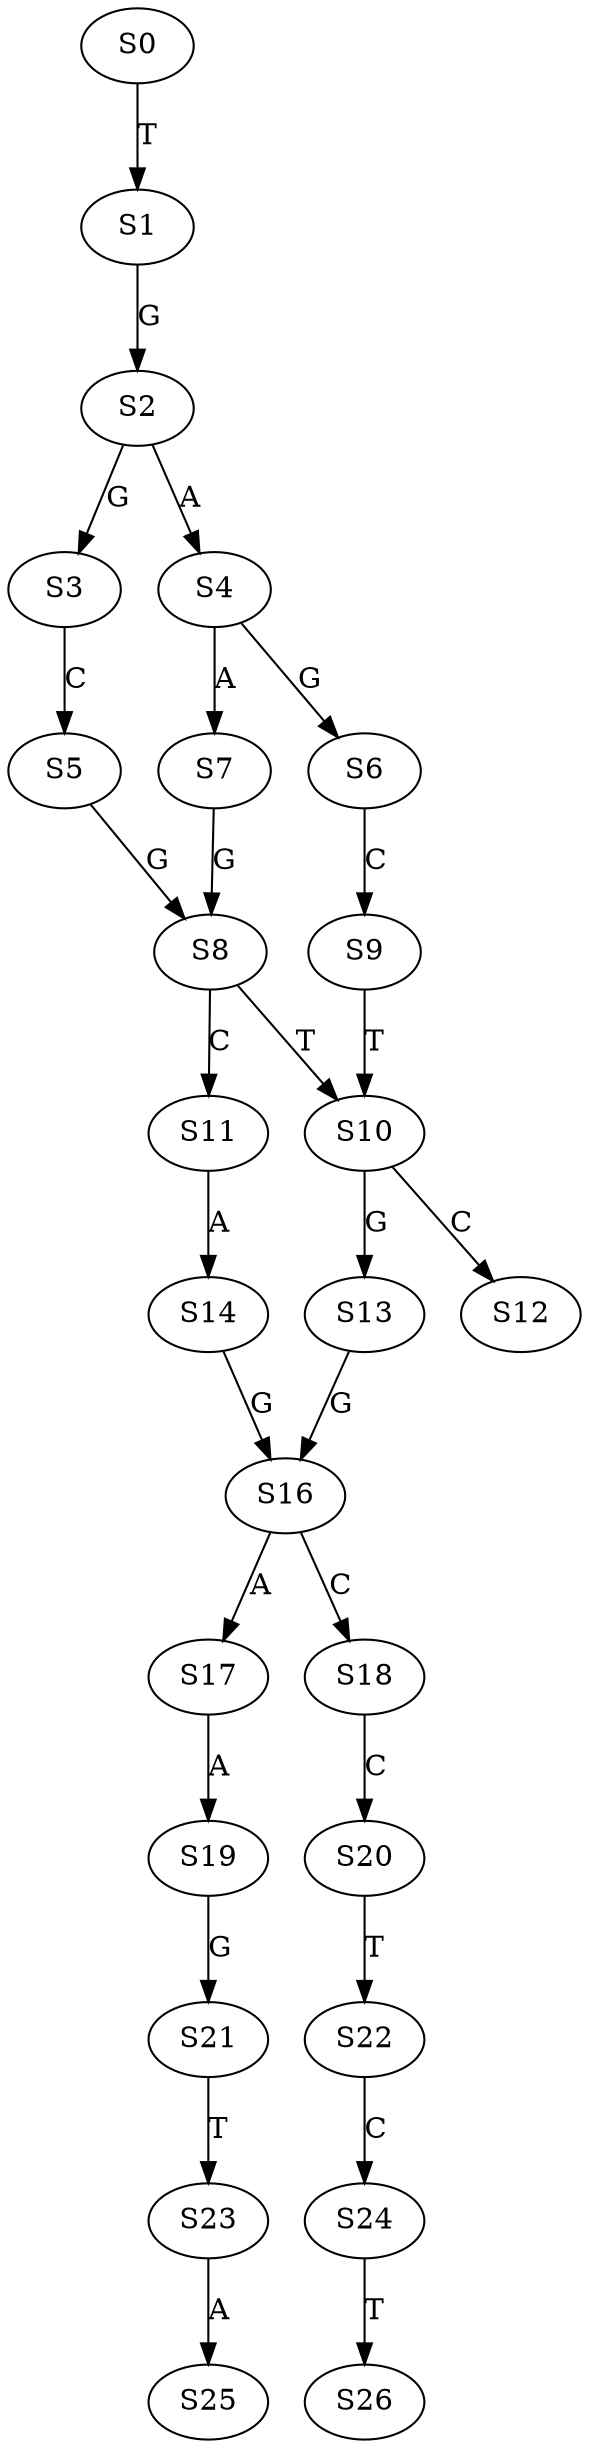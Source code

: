 strict digraph  {
	S0 -> S1 [ label = T ];
	S1 -> S2 [ label = G ];
	S2 -> S3 [ label = G ];
	S2 -> S4 [ label = A ];
	S3 -> S5 [ label = C ];
	S4 -> S6 [ label = G ];
	S4 -> S7 [ label = A ];
	S5 -> S8 [ label = G ];
	S6 -> S9 [ label = C ];
	S7 -> S8 [ label = G ];
	S8 -> S10 [ label = T ];
	S8 -> S11 [ label = C ];
	S9 -> S10 [ label = T ];
	S10 -> S12 [ label = C ];
	S10 -> S13 [ label = G ];
	S11 -> S14 [ label = A ];
	S13 -> S16 [ label = G ];
	S14 -> S16 [ label = G ];
	S16 -> S17 [ label = A ];
	S16 -> S18 [ label = C ];
	S17 -> S19 [ label = A ];
	S18 -> S20 [ label = C ];
	S19 -> S21 [ label = G ];
	S20 -> S22 [ label = T ];
	S21 -> S23 [ label = T ];
	S22 -> S24 [ label = C ];
	S23 -> S25 [ label = A ];
	S24 -> S26 [ label = T ];
}
